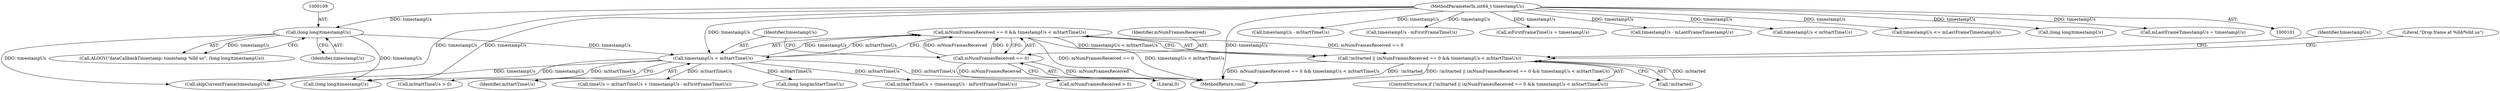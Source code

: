 digraph "0_Android_1f24c730ab6ca5aff1e3137b340b8aeaeda4bdbc@API" {
"1000116" [label="(Call,mNumFramesReceived == 0 && timestampUs < mStartTimeUs)"];
"1000117" [label="(Call,mNumFramesReceived == 0)"];
"1000120" [label="(Call,timestampUs < mStartTimeUs)"];
"1000108" [label="(Call,(long long)timestampUs)"];
"1000102" [label="(MethodParameterIn,int64_t timestampUs)"];
"1000113" [label="(Call,!mStarted || (mNumFramesReceived == 0 && timestampUs < mStartTimeUs))"];
"1000126" [label="(Call,(long long)timestampUs)"];
"1000198" [label="(Call,timestampUs - mStartTimeUs)"];
"1000220" [label="(Call,timestampUs - mFirstFrameTimeUs)"];
"1000122" [label="(Identifier,mStartTimeUs)"];
"1000143" [label="(Call,mNumFramesReceived > 0)"];
"1000137" [label="(Identifier,timestampUs)"];
"1000180" [label="(Call,mFirstFrameTimeUs = timestampUs)"];
"1000117" [label="(Call,mNumFramesReceived == 0)"];
"1000165" [label="(Call,timestampUs - mLastFrameTimestampUs)"];
"1000110" [label="(Identifier,timestampUs)"];
"1000189" [label="(Call,timestampUs < mStartTimeUs)"];
"1000113" [label="(Call,!mStarted || (mNumFramesReceived == 0 && timestampUs < mStartTimeUs))"];
"1000120" [label="(Call,timestampUs < mStartTimeUs)"];
"1000184" [label="(Call,mStartTimeUs > 0)"];
"1000119" [label="(Literal,0)"];
"1000118" [label="(Identifier,mNumFramesReceived)"];
"1000136" [label="(Call,skipCurrentFrame(timestampUs))"];
"1000216" [label="(Call,timeUs = mStartTimeUs + (timestampUs - mFirstFrameTimeUs))"];
"1000108" [label="(Call,(long long)timestampUs)"];
"1000148" [label="(Call,timestampUs <= mLastFrameTimestampUs)"];
"1000129" [label="(Call,(long long)mStartTimeUs)"];
"1000125" [label="(Literal,\"Drop frame at %lld/%lld us\")"];
"1000112" [label="(ControlStructure,if (!mStarted || (mNumFramesReceived == 0 && timestampUs < mStartTimeUs)))"];
"1000106" [label="(Call,ALOGV(\"dataCallbackTimestamp: timestamp %lld us\", (long long)timestampUs))"];
"1000102" [label="(MethodParameterIn,int64_t timestampUs)"];
"1000116" [label="(Call,mNumFramesReceived == 0 && timestampUs < mStartTimeUs)"];
"1000154" [label="(Call,(long long)timestampUs)"];
"1000226" [label="(MethodReturn,void)"];
"1000114" [label="(Call,!mStarted)"];
"1000218" [label="(Call,mStartTimeUs + (timestampUs - mFirstFrameTimeUs))"];
"1000172" [label="(Call,mLastFrameTimestampUs = timestampUs)"];
"1000121" [label="(Identifier,timestampUs)"];
"1000116" -> "1000113"  [label="AST: "];
"1000116" -> "1000117"  [label="CFG: "];
"1000116" -> "1000120"  [label="CFG: "];
"1000117" -> "1000116"  [label="AST: "];
"1000120" -> "1000116"  [label="AST: "];
"1000113" -> "1000116"  [label="CFG: "];
"1000116" -> "1000226"  [label="DDG: mNumFramesReceived == 0"];
"1000116" -> "1000226"  [label="DDG: timestampUs < mStartTimeUs"];
"1000116" -> "1000113"  [label="DDG: mNumFramesReceived == 0"];
"1000116" -> "1000113"  [label="DDG: timestampUs < mStartTimeUs"];
"1000117" -> "1000116"  [label="DDG: mNumFramesReceived"];
"1000117" -> "1000116"  [label="DDG: 0"];
"1000120" -> "1000116"  [label="DDG: timestampUs"];
"1000120" -> "1000116"  [label="DDG: mStartTimeUs"];
"1000117" -> "1000119"  [label="CFG: "];
"1000118" -> "1000117"  [label="AST: "];
"1000119" -> "1000117"  [label="AST: "];
"1000121" -> "1000117"  [label="CFG: "];
"1000117" -> "1000226"  [label="DDG: mNumFramesReceived"];
"1000117" -> "1000143"  [label="DDG: mNumFramesReceived"];
"1000120" -> "1000122"  [label="CFG: "];
"1000121" -> "1000120"  [label="AST: "];
"1000122" -> "1000120"  [label="AST: "];
"1000120" -> "1000226"  [label="DDG: mStartTimeUs"];
"1000108" -> "1000120"  [label="DDG: timestampUs"];
"1000102" -> "1000120"  [label="DDG: timestampUs"];
"1000120" -> "1000126"  [label="DDG: timestampUs"];
"1000120" -> "1000129"  [label="DDG: mStartTimeUs"];
"1000120" -> "1000136"  [label="DDG: timestampUs"];
"1000120" -> "1000184"  [label="DDG: mStartTimeUs"];
"1000120" -> "1000216"  [label="DDG: mStartTimeUs"];
"1000120" -> "1000218"  [label="DDG: mStartTimeUs"];
"1000108" -> "1000106"  [label="AST: "];
"1000108" -> "1000110"  [label="CFG: "];
"1000109" -> "1000108"  [label="AST: "];
"1000110" -> "1000108"  [label="AST: "];
"1000106" -> "1000108"  [label="CFG: "];
"1000108" -> "1000106"  [label="DDG: timestampUs"];
"1000102" -> "1000108"  [label="DDG: timestampUs"];
"1000108" -> "1000126"  [label="DDG: timestampUs"];
"1000108" -> "1000136"  [label="DDG: timestampUs"];
"1000102" -> "1000101"  [label="AST: "];
"1000102" -> "1000226"  [label="DDG: timestampUs"];
"1000102" -> "1000126"  [label="DDG: timestampUs"];
"1000102" -> "1000136"  [label="DDG: timestampUs"];
"1000102" -> "1000148"  [label="DDG: timestampUs"];
"1000102" -> "1000154"  [label="DDG: timestampUs"];
"1000102" -> "1000165"  [label="DDG: timestampUs"];
"1000102" -> "1000172"  [label="DDG: timestampUs"];
"1000102" -> "1000180"  [label="DDG: timestampUs"];
"1000102" -> "1000189"  [label="DDG: timestampUs"];
"1000102" -> "1000198"  [label="DDG: timestampUs"];
"1000102" -> "1000220"  [label="DDG: timestampUs"];
"1000113" -> "1000112"  [label="AST: "];
"1000113" -> "1000114"  [label="CFG: "];
"1000114" -> "1000113"  [label="AST: "];
"1000125" -> "1000113"  [label="CFG: "];
"1000137" -> "1000113"  [label="CFG: "];
"1000113" -> "1000226"  [label="DDG: !mStarted"];
"1000113" -> "1000226"  [label="DDG: !mStarted || (mNumFramesReceived == 0 && timestampUs < mStartTimeUs)"];
"1000113" -> "1000226"  [label="DDG: mNumFramesReceived == 0 && timestampUs < mStartTimeUs"];
"1000114" -> "1000113"  [label="DDG: mStarted"];
}
